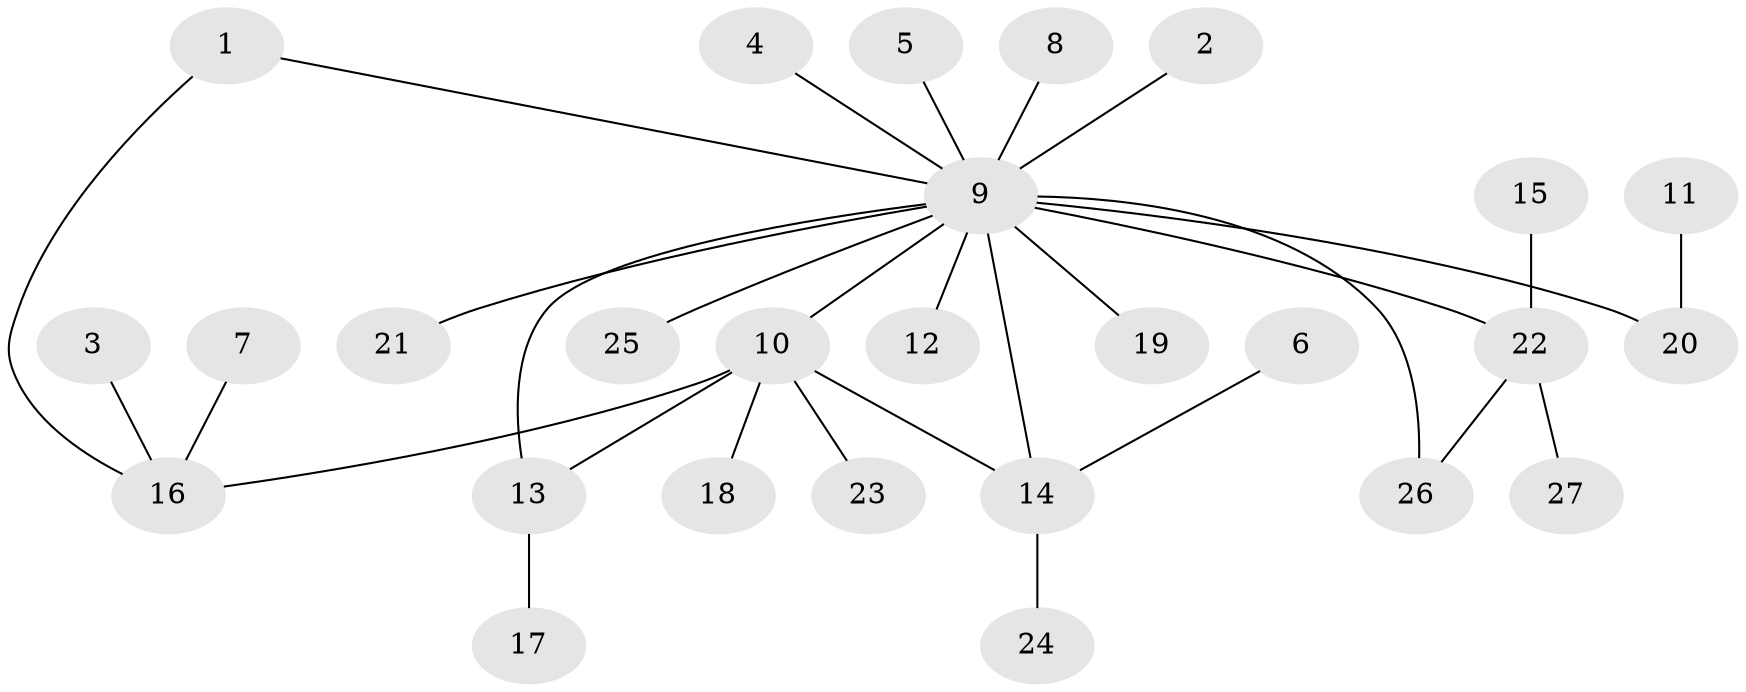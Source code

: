 // original degree distribution, {5: 0.02, 20: 0.02, 6: 0.06, 2: 0.2, 4: 0.08, 1: 0.6, 3: 0.02}
// Generated by graph-tools (version 1.1) at 2025/01/03/09/25 03:01:48]
// undirected, 27 vertices, 30 edges
graph export_dot {
graph [start="1"]
  node [color=gray90,style=filled];
  1;
  2;
  3;
  4;
  5;
  6;
  7;
  8;
  9;
  10;
  11;
  12;
  13;
  14;
  15;
  16;
  17;
  18;
  19;
  20;
  21;
  22;
  23;
  24;
  25;
  26;
  27;
  1 -- 9 [weight=1.0];
  1 -- 16 [weight=1.0];
  2 -- 9 [weight=1.0];
  3 -- 16 [weight=1.0];
  4 -- 9 [weight=1.0];
  5 -- 9 [weight=1.0];
  6 -- 14 [weight=1.0];
  7 -- 16 [weight=1.0];
  8 -- 9 [weight=1.0];
  9 -- 10 [weight=1.0];
  9 -- 12 [weight=1.0];
  9 -- 13 [weight=1.0];
  9 -- 14 [weight=2.0];
  9 -- 19 [weight=1.0];
  9 -- 20 [weight=1.0];
  9 -- 21 [weight=1.0];
  9 -- 22 [weight=1.0];
  9 -- 25 [weight=1.0];
  9 -- 26 [weight=1.0];
  10 -- 13 [weight=1.0];
  10 -- 14 [weight=1.0];
  10 -- 16 [weight=1.0];
  10 -- 18 [weight=1.0];
  10 -- 23 [weight=1.0];
  11 -- 20 [weight=1.0];
  13 -- 17 [weight=1.0];
  14 -- 24 [weight=1.0];
  15 -- 22 [weight=1.0];
  22 -- 26 [weight=1.0];
  22 -- 27 [weight=1.0];
}
